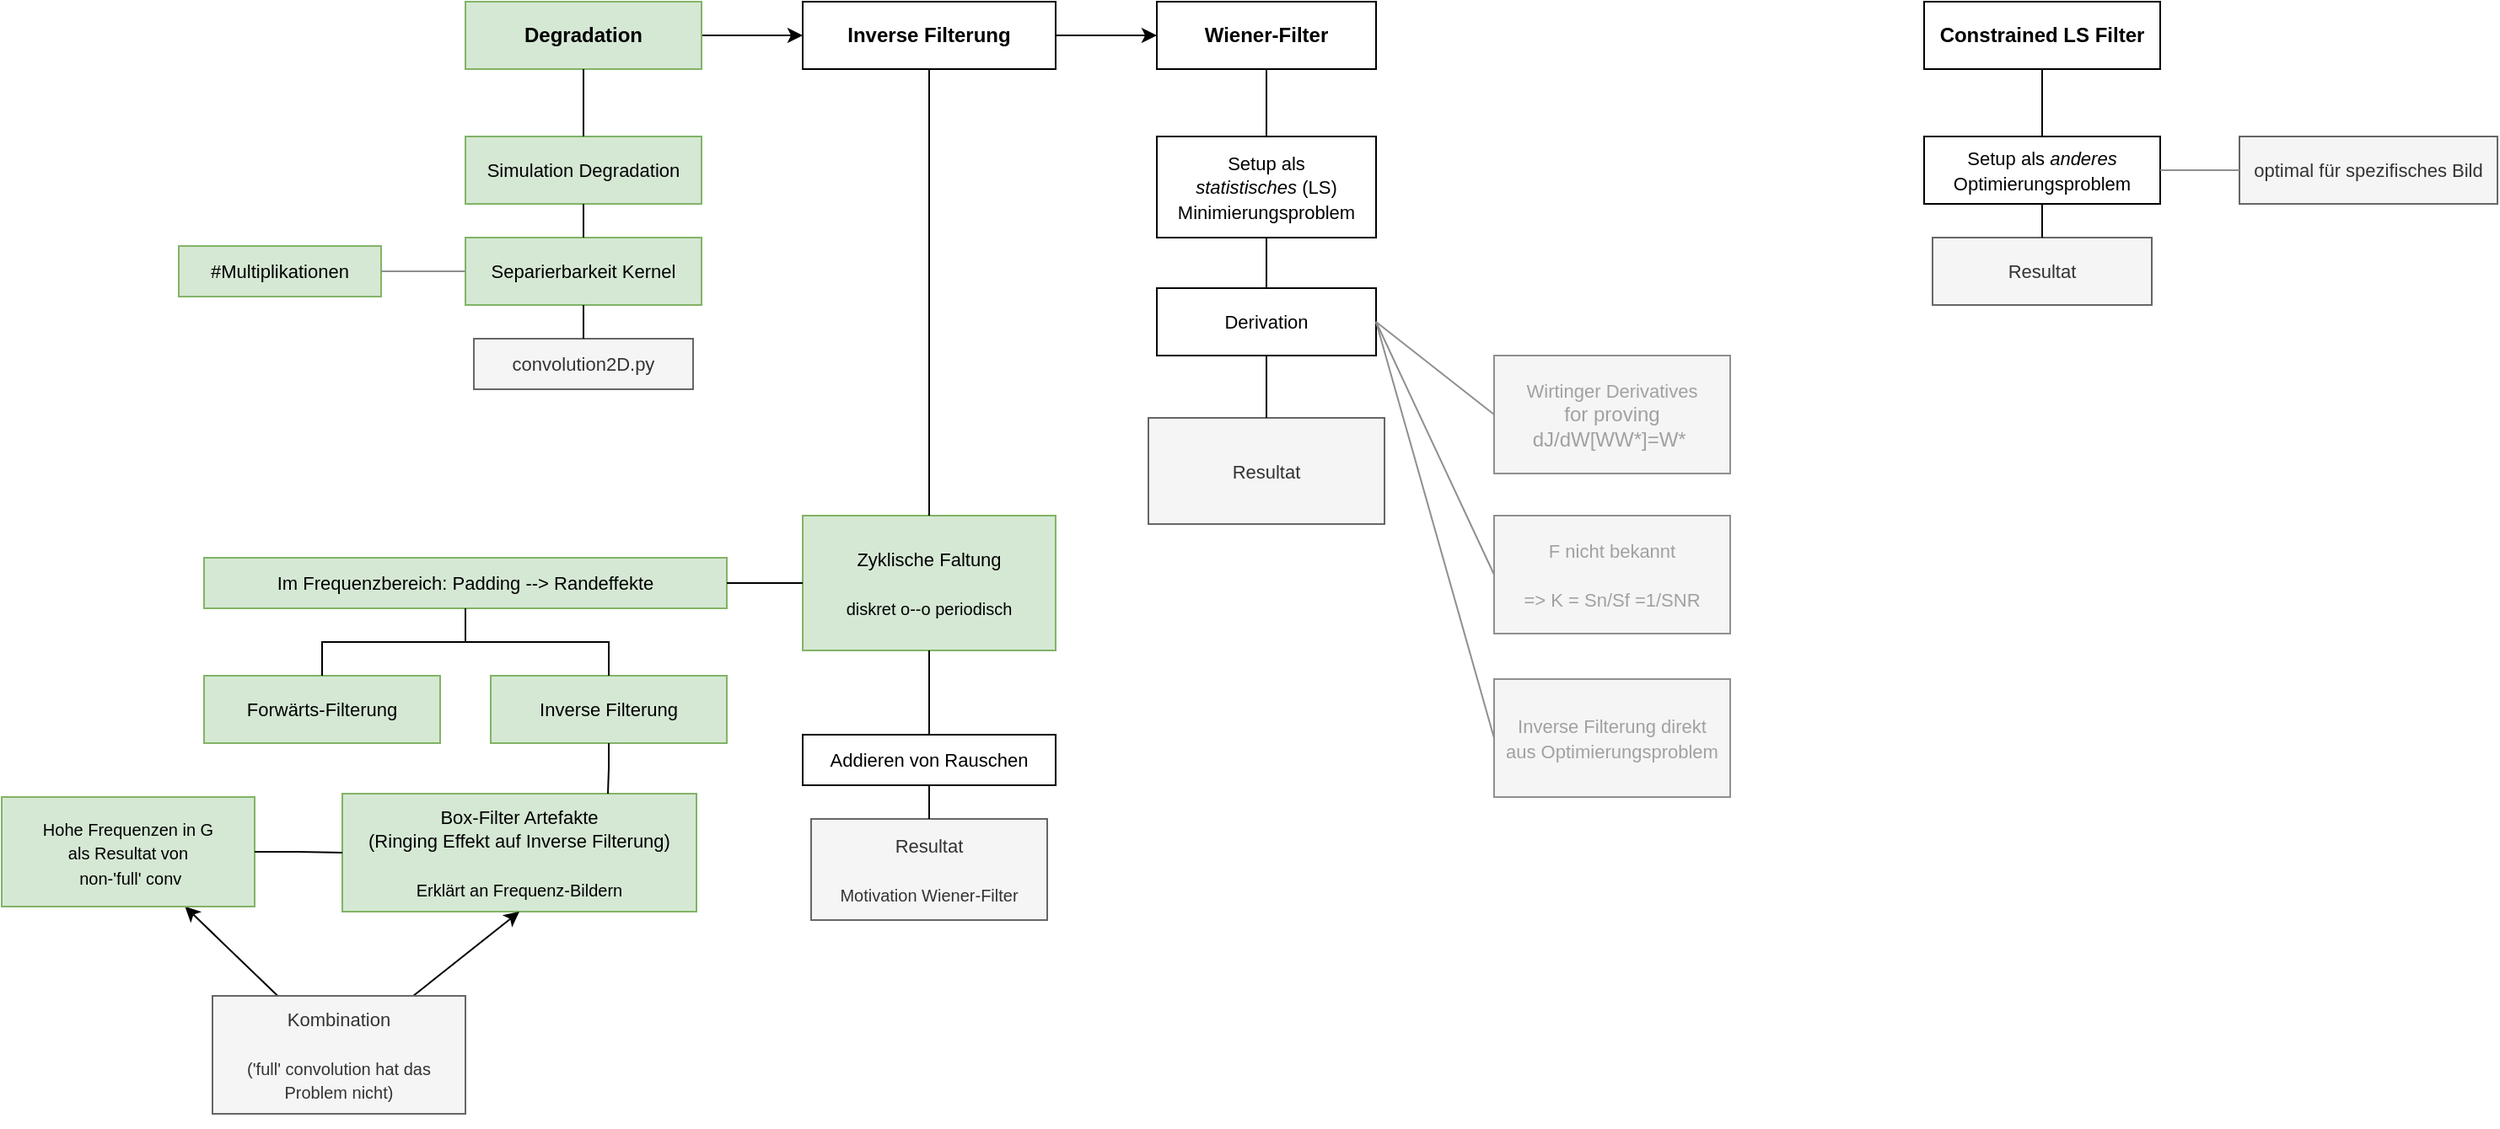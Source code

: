 <mxfile version="21.7.2" type="device">
  <diagram name="Seite-1" id="TPHRvBTz2vNjF6nL9rwo">
    <mxGraphModel dx="1434" dy="798" grid="1" gridSize="10" guides="1" tooltips="1" connect="1" arrows="1" fold="1" page="1" pageScale="1" pageWidth="1654" pageHeight="1169" math="0" shadow="0">
      <root>
        <mxCell id="0" />
        <mxCell id="1" parent="0" />
        <mxCell id="3UMcLyC-Vb2wfdJZZ5CZ-24" style="edgeStyle=orthogonalEdgeStyle;rounded=0;orthogonalLoop=1;jettySize=auto;html=1;entryX=0;entryY=0.5;entryDx=0;entryDy=0;" parent="1" source="3UMcLyC-Vb2wfdJZZ5CZ-1" target="3UMcLyC-Vb2wfdJZZ5CZ-22" edge="1">
          <mxGeometry relative="1" as="geometry" />
        </mxCell>
        <mxCell id="3UMcLyC-Vb2wfdJZZ5CZ-1" value="&lt;b&gt;Inverse Filterung&lt;/b&gt;" style="rounded=0;whiteSpace=wrap;html=1;" parent="1" vertex="1">
          <mxGeometry x="555" y="250" width="150" height="40" as="geometry" />
        </mxCell>
        <mxCell id="3UMcLyC-Vb2wfdJZZ5CZ-2" value="&lt;font style=&quot;font-size: 11px;&quot;&gt;Separierbarkeit Kernel&lt;/font&gt;" style="rounded=0;whiteSpace=wrap;html=1;fillColor=#d5e8d4;strokeColor=#82b366;" parent="1" vertex="1">
          <mxGeometry x="355" y="390" width="140" height="40" as="geometry" />
        </mxCell>
        <mxCell id="3UMcLyC-Vb2wfdJZZ5CZ-14" style="edgeStyle=orthogonalEdgeStyle;rounded=0;orthogonalLoop=1;jettySize=auto;html=1;exitX=1;exitY=0.5;exitDx=0;exitDy=0;" parent="1" source="3UMcLyC-Vb2wfdJZZ5CZ-7" target="3UMcLyC-Vb2wfdJZZ5CZ-1" edge="1">
          <mxGeometry relative="1" as="geometry" />
        </mxCell>
        <mxCell id="3UMcLyC-Vb2wfdJZZ5CZ-7" value="Degradation" style="rounded=0;whiteSpace=wrap;html=1;fontStyle=1;fillColor=#d5e8d4;strokeColor=#82b366;" parent="1" vertex="1">
          <mxGeometry x="355" y="250" width="140" height="40" as="geometry" />
        </mxCell>
        <mxCell id="3UMcLyC-Vb2wfdJZZ5CZ-8" value="&lt;font style=&quot;&quot;&gt;&lt;font style=&quot;font-size: 11px;&quot;&gt;Zyklische Faltung&lt;/font&gt;&lt;br&gt;&lt;br&gt;&lt;span style=&quot;font-size: 10px;&quot;&gt;diskret o--o periodisch&lt;/span&gt;&lt;br&gt;&lt;/font&gt;" style="rounded=0;whiteSpace=wrap;html=1;fillColor=#d5e8d4;strokeColor=#82b366;" parent="1" vertex="1">
          <mxGeometry x="555" y="555" width="150" height="80" as="geometry" />
        </mxCell>
        <mxCell id="3UMcLyC-Vb2wfdJZZ5CZ-11" value="&lt;font style=&quot;font-size: 11px;&quot;&gt;Simulation Degradation&lt;br&gt;&lt;/font&gt;" style="rounded=0;whiteSpace=wrap;html=1;fillColor=#d5e8d4;strokeColor=#82b366;" parent="1" vertex="1">
          <mxGeometry x="355" y="330" width="140" height="40" as="geometry" />
        </mxCell>
        <mxCell id="3UMcLyC-Vb2wfdJZZ5CZ-16" value="" style="endArrow=none;html=1;rounded=0;exitX=0.5;exitY=0;exitDx=0;exitDy=0;entryX=0.5;entryY=1;entryDx=0;entryDy=0;" parent="1" source="3UMcLyC-Vb2wfdJZZ5CZ-11" target="3UMcLyC-Vb2wfdJZZ5CZ-7" edge="1">
          <mxGeometry width="50" height="50" relative="1" as="geometry">
            <mxPoint x="635" y="340" as="sourcePoint" />
            <mxPoint x="635" y="315" as="targetPoint" />
          </mxGeometry>
        </mxCell>
        <mxCell id="3UMcLyC-Vb2wfdJZZ5CZ-18" value="" style="endArrow=none;html=1;rounded=0;exitX=0.5;exitY=0;exitDx=0;exitDy=0;entryX=0.5;entryY=1;entryDx=0;entryDy=0;" parent="1" source="3UMcLyC-Vb2wfdJZZ5CZ-2" target="3UMcLyC-Vb2wfdJZZ5CZ-11" edge="1">
          <mxGeometry width="50" height="50" relative="1" as="geometry">
            <mxPoint x="445" y="330" as="sourcePoint" />
            <mxPoint x="445" y="300" as="targetPoint" />
          </mxGeometry>
        </mxCell>
        <mxCell id="3UMcLyC-Vb2wfdJZZ5CZ-20" value="&lt;font style=&quot;font-size: 11px;&quot;&gt;Addieren von Rauschen&lt;br&gt;&lt;/font&gt;" style="rounded=0;whiteSpace=wrap;html=1;" parent="1" vertex="1">
          <mxGeometry x="555" y="685" width="150" height="30" as="geometry" />
        </mxCell>
        <mxCell id="3UMcLyC-Vb2wfdJZZ5CZ-22" value="&lt;b&gt;Wiener-Filter&lt;/b&gt;" style="rounded=0;whiteSpace=wrap;html=1;" parent="1" vertex="1">
          <mxGeometry x="765" y="250" width="130" height="40" as="geometry" />
        </mxCell>
        <mxCell id="3UMcLyC-Vb2wfdJZZ5CZ-23" value="&lt;font style=&quot;font-size: 11px;&quot;&gt;Setup als &lt;i&gt;statistisches&amp;nbsp;&lt;/i&gt;(LS) Minimierungsproblem&lt;br&gt;&lt;/font&gt;" style="rounded=0;whiteSpace=wrap;html=1;" parent="1" vertex="1">
          <mxGeometry x="765" y="330" width="130" height="60" as="geometry" />
        </mxCell>
        <mxCell id="3UMcLyC-Vb2wfdJZZ5CZ-28" value="" style="endArrow=none;html=1;rounded=0;exitX=0.5;exitY=0;exitDx=0;exitDy=0;entryX=0.5;entryY=1;entryDx=0;entryDy=0;" parent="1" source="3UMcLyC-Vb2wfdJZZ5CZ-8" target="3UMcLyC-Vb2wfdJZZ5CZ-1" edge="1">
          <mxGeometry width="50" height="50" relative="1" as="geometry">
            <mxPoint x="650" y="450" as="sourcePoint" />
            <mxPoint x="630" y="370" as="targetPoint" />
          </mxGeometry>
        </mxCell>
        <mxCell id="3UMcLyC-Vb2wfdJZZ5CZ-29" value="&lt;font style=&quot;font-size: 11px;&quot;&gt;Derivation&lt;br&gt;&lt;/font&gt;" style="rounded=0;whiteSpace=wrap;html=1;" parent="1" vertex="1">
          <mxGeometry x="765" y="420" width="130" height="40" as="geometry" />
        </mxCell>
        <mxCell id="3UMcLyC-Vb2wfdJZZ5CZ-30" value="&lt;font style=&quot;&quot;&gt;&lt;span style=&quot;font-size: 11px;&quot;&gt;Wirtinger Derivatives&lt;/span&gt;&lt;br&gt;for proving dJ/dW[WW*]=W*&amp;nbsp;&lt;br&gt;&lt;/font&gt;" style="rounded=0;whiteSpace=wrap;html=1;fillColor=#f5f5f5;strokeColor=#8F8F8F;fontColor=#A1A1A1;" parent="1" vertex="1">
          <mxGeometry x="965" y="460" width="140" height="70" as="geometry" />
        </mxCell>
        <mxCell id="3UMcLyC-Vb2wfdJZZ5CZ-31" value="" style="endArrow=none;html=1;rounded=0;exitX=0.5;exitY=0;exitDx=0;exitDy=0;entryX=0.5;entryY=1;entryDx=0;entryDy=0;" parent="1" source="3UMcLyC-Vb2wfdJZZ5CZ-23" target="3UMcLyC-Vb2wfdJZZ5CZ-22" edge="1">
          <mxGeometry width="50" height="50" relative="1" as="geometry">
            <mxPoint x="640" y="340" as="sourcePoint" />
            <mxPoint x="640" y="300" as="targetPoint" />
          </mxGeometry>
        </mxCell>
        <mxCell id="3UMcLyC-Vb2wfdJZZ5CZ-32" value="" style="endArrow=none;html=1;rounded=0;exitX=0.5;exitY=0;exitDx=0;exitDy=0;entryX=0.5;entryY=1;entryDx=0;entryDy=0;" parent="1" source="3UMcLyC-Vb2wfdJZZ5CZ-29" target="3UMcLyC-Vb2wfdJZZ5CZ-23" edge="1">
          <mxGeometry width="50" height="50" relative="1" as="geometry">
            <mxPoint x="840" y="340" as="sourcePoint" />
            <mxPoint x="840" y="300" as="targetPoint" />
          </mxGeometry>
        </mxCell>
        <mxCell id="3UMcLyC-Vb2wfdJZZ5CZ-34" value="" style="endArrow=none;html=1;rounded=0;exitX=1;exitY=0.5;exitDx=0;exitDy=0;entryX=0;entryY=0.5;entryDx=0;entryDy=0;strokeColor=#8F8F8F;" parent="1" source="3UMcLyC-Vb2wfdJZZ5CZ-29" target="3UMcLyC-Vb2wfdJZZ5CZ-30" edge="1">
          <mxGeometry width="50" height="50" relative="1" as="geometry">
            <mxPoint x="840" y="340" as="sourcePoint" />
            <mxPoint x="840" y="300" as="targetPoint" />
          </mxGeometry>
        </mxCell>
        <mxCell id="3UMcLyC-Vb2wfdJZZ5CZ-37" value="" style="endArrow=none;html=1;rounded=0;exitX=1;exitY=0.5;exitDx=0;exitDy=0;entryX=0;entryY=0.5;entryDx=0;entryDy=0;strokeColor=#8F8F8F;" parent="1" source="3UMcLyC-Vb2wfdJZZ5CZ-29" target="3UMcLyC-Vb2wfdJZZ5CZ-38" edge="1">
          <mxGeometry width="50" height="50" relative="1" as="geometry">
            <mxPoint x="905" y="420" as="sourcePoint" />
            <mxPoint x="1045" y="545" as="targetPoint" />
          </mxGeometry>
        </mxCell>
        <mxCell id="3UMcLyC-Vb2wfdJZZ5CZ-38" value="&lt;font style=&quot;font-size: 11px;&quot;&gt;F nicht bekannt&lt;br&gt;&lt;br&gt;=&amp;gt; K = Sn/Sf =1/SNR&lt;br&gt;&lt;/font&gt;" style="rounded=0;whiteSpace=wrap;html=1;fillColor=#f5f5f5;strokeColor=#8F8F8F;fontColor=#A1A1A1;" parent="1" vertex="1">
          <mxGeometry x="965" y="555" width="140" height="70" as="geometry" />
        </mxCell>
        <mxCell id="3UMcLyC-Vb2wfdJZZ5CZ-39" value="&lt;font style=&quot;font-size: 11px;&quot;&gt;Inverse Filterung direkt &lt;br&gt;aus Optimierungsproblem&lt;br&gt;&lt;/font&gt;" style="rounded=0;whiteSpace=wrap;html=1;fillColor=#f5f5f5;strokeColor=#8F8F8F;fontColor=#A1A1A1;" parent="1" vertex="1">
          <mxGeometry x="965" y="652" width="140" height="70" as="geometry" />
        </mxCell>
        <mxCell id="3UMcLyC-Vb2wfdJZZ5CZ-40" value="" style="endArrow=none;html=1;rounded=0;exitX=1;exitY=0.5;exitDx=0;exitDy=0;strokeColor=#8F8F8F;entryX=0;entryY=0.5;entryDx=0;entryDy=0;" parent="1" source="3UMcLyC-Vb2wfdJZZ5CZ-29" target="3UMcLyC-Vb2wfdJZZ5CZ-39" edge="1">
          <mxGeometry width="50" height="50" relative="1" as="geometry">
            <mxPoint x="905" y="420" as="sourcePoint" />
            <mxPoint x="1045" y="629" as="targetPoint" />
          </mxGeometry>
        </mxCell>
        <mxCell id="3UMcLyC-Vb2wfdJZZ5CZ-41" value="&lt;font style=&quot;&quot;&gt;&lt;span style=&quot;font-size: 11px;&quot;&gt;Forwärts-Filterung&lt;/span&gt;&lt;br&gt;&lt;/font&gt;" style="rounded=0;whiteSpace=wrap;html=1;fillColor=#d5e8d4;strokeColor=#82b366;" parent="1" vertex="1">
          <mxGeometry x="200" y="650" width="140" height="40" as="geometry" />
        </mxCell>
        <mxCell id="3UMcLyC-Vb2wfdJZZ5CZ-44" value="&lt;span style=&quot;font-size: 11px;&quot;&gt;Resultat&lt;/span&gt;&lt;br&gt;&lt;br&gt;&lt;font style=&quot;font-size: 10px;&quot;&gt;Motivation Wiener-Filter&lt;/font&gt;" style="rounded=0;whiteSpace=wrap;html=1;fillColor=#f5f5f5;strokeColor=#666666;fontColor=#333333;" parent="1" vertex="1">
          <mxGeometry x="560" y="735" width="140" height="60" as="geometry" />
        </mxCell>
        <mxCell id="3UMcLyC-Vb2wfdJZZ5CZ-45" value="" style="endArrow=none;html=1;rounded=0;exitX=0.5;exitY=1;exitDx=0;exitDy=0;entryX=0.5;entryY=0;entryDx=0;entryDy=0;" parent="1" source="3UMcLyC-Vb2wfdJZZ5CZ-20" target="3UMcLyC-Vb2wfdJZZ5CZ-44" edge="1">
          <mxGeometry width="50" height="50" relative="1" as="geometry">
            <mxPoint x="640" y="695" as="sourcePoint" />
            <mxPoint x="640" y="672" as="targetPoint" />
          </mxGeometry>
        </mxCell>
        <mxCell id="3UMcLyC-Vb2wfdJZZ5CZ-46" value="&lt;font style=&quot;&quot;&gt;&lt;span style=&quot;font-size: 11px;&quot;&gt;Resultat&lt;/span&gt;&lt;br&gt;&lt;/font&gt;" style="rounded=0;whiteSpace=wrap;html=1;fillColor=#f5f5f5;strokeColor=#666666;fontColor=#333333;" parent="1" vertex="1">
          <mxGeometry x="760" y="497" width="140" height="63" as="geometry" />
        </mxCell>
        <mxCell id="3UMcLyC-Vb2wfdJZZ5CZ-47" value="" style="endArrow=none;html=1;rounded=0;exitX=0.5;exitY=0;exitDx=0;exitDy=0;entryX=0.5;entryY=1;entryDx=0;entryDy=0;" parent="1" source="3UMcLyC-Vb2wfdJZZ5CZ-46" target="3UMcLyC-Vb2wfdJZZ5CZ-29" edge="1">
          <mxGeometry width="50" height="50" relative="1" as="geometry">
            <mxPoint x="840" y="400" as="sourcePoint" />
            <mxPoint x="840" y="380" as="targetPoint" />
          </mxGeometry>
        </mxCell>
        <mxCell id="3UMcLyC-Vb2wfdJZZ5CZ-48" value="&lt;b&gt;Constrained LS Filter&lt;br&gt;&lt;/b&gt;" style="rounded=0;whiteSpace=wrap;html=1;" parent="1" vertex="1">
          <mxGeometry x="1220" y="250" width="140" height="40" as="geometry" />
        </mxCell>
        <mxCell id="3UMcLyC-Vb2wfdJZZ5CZ-50" value="&lt;font style=&quot;font-size: 11px;&quot;&gt;Setup als &lt;i&gt;anderes &lt;/i&gt;Optimierungsproblem&lt;br&gt;&lt;/font&gt;" style="rounded=0;whiteSpace=wrap;html=1;" parent="1" vertex="1">
          <mxGeometry x="1220" y="330" width="140" height="40" as="geometry" />
        </mxCell>
        <mxCell id="3UMcLyC-Vb2wfdJZZ5CZ-51" value="" style="endArrow=none;html=1;rounded=0;exitX=0.5;exitY=0;exitDx=0;exitDy=0;entryX=0.5;entryY=1;entryDx=0;entryDy=0;" parent="1" source="3UMcLyC-Vb2wfdJZZ5CZ-50" target="3UMcLyC-Vb2wfdJZZ5CZ-48" edge="1">
          <mxGeometry width="50" height="50" relative="1" as="geometry">
            <mxPoint x="1095" y="340" as="sourcePoint" />
            <mxPoint x="1095" y="300" as="targetPoint" />
          </mxGeometry>
        </mxCell>
        <mxCell id="3UMcLyC-Vb2wfdJZZ5CZ-52" value="&lt;font style=&quot;&quot;&gt;&lt;span style=&quot;font-size: 11px;&quot;&gt;optimal für spezifisches Bild&lt;/span&gt;&lt;br&gt;&lt;/font&gt;" style="rounded=0;whiteSpace=wrap;html=1;fillColor=#f5f5f5;strokeColor=#666666;fontColor=#333333;" parent="1" vertex="1">
          <mxGeometry x="1407" y="330" width="153" height="40" as="geometry" />
        </mxCell>
        <mxCell id="3UMcLyC-Vb2wfdJZZ5CZ-53" value="" style="endArrow=none;html=1;rounded=0;exitX=1;exitY=0.5;exitDx=0;exitDy=0;entryX=0;entryY=0.5;entryDx=0;entryDy=0;strokeColor=#8F8F8F;" parent="1" source="3UMcLyC-Vb2wfdJZZ5CZ-50" target="3UMcLyC-Vb2wfdJZZ5CZ-52" edge="1">
          <mxGeometry width="50" height="50" relative="1" as="geometry">
            <mxPoint x="1160" y="420" as="sourcePoint" />
            <mxPoint x="1230" y="435" as="targetPoint" />
          </mxGeometry>
        </mxCell>
        <mxCell id="3UMcLyC-Vb2wfdJZZ5CZ-55" value="&lt;font style=&quot;&quot;&gt;&lt;span style=&quot;font-size: 11px;&quot;&gt;Resultat&lt;/span&gt;&lt;br&gt;&lt;/font&gt;" style="rounded=0;whiteSpace=wrap;html=1;fillColor=#f5f5f5;strokeColor=#666666;fontColor=#333333;" parent="1" vertex="1">
          <mxGeometry x="1225" y="390" width="130" height="40" as="geometry" />
        </mxCell>
        <mxCell id="3UMcLyC-Vb2wfdJZZ5CZ-56" value="" style="endArrow=none;html=1;rounded=0;exitX=0.5;exitY=0;exitDx=0;exitDy=0;entryX=0.5;entryY=1;entryDx=0;entryDy=0;" parent="1" source="3UMcLyC-Vb2wfdJZZ5CZ-55" target="3UMcLyC-Vb2wfdJZZ5CZ-50" edge="1">
          <mxGeometry width="50" height="50" relative="1" as="geometry">
            <mxPoint x="1300" y="340" as="sourcePoint" />
            <mxPoint x="1300" y="300" as="targetPoint" />
          </mxGeometry>
        </mxCell>
        <mxCell id="3UMcLyC-Vb2wfdJZZ5CZ-59" value="&lt;font style=&quot;&quot;&gt;&lt;span style=&quot;font-size: 11px;&quot;&gt;convolution2D.py&lt;/span&gt;&lt;br&gt;&lt;/font&gt;" style="rounded=0;whiteSpace=wrap;html=1;fillColor=#f5f5f5;strokeColor=#666666;fontColor=#333333;" parent="1" vertex="1">
          <mxGeometry x="360" y="450" width="130" height="30" as="geometry" />
        </mxCell>
        <mxCell id="3UMcLyC-Vb2wfdJZZ5CZ-60" value="" style="endArrow=none;html=1;rounded=0;exitX=0.5;exitY=1;exitDx=0;exitDy=0;entryX=0.5;entryY=0;entryDx=0;entryDy=0;" parent="1" source="3UMcLyC-Vb2wfdJZZ5CZ-2" target="3UMcLyC-Vb2wfdJZZ5CZ-59" edge="1">
          <mxGeometry width="50" height="50" relative="1" as="geometry">
            <mxPoint x="435" y="400" as="sourcePoint" />
            <mxPoint x="435" y="380" as="targetPoint" />
          </mxGeometry>
        </mxCell>
        <mxCell id="pZOJig9XmUWYfm2fHPo_-1" value="&lt;font style=&quot;font-size: 11px;&quot;&gt;#Multiplikationen&lt;br&gt;&lt;/font&gt;" style="rounded=0;whiteSpace=wrap;html=1;fillColor=#d5e8d4;strokeColor=#82b366;" parent="1" vertex="1">
          <mxGeometry x="185" y="395" width="120" height="30" as="geometry" />
        </mxCell>
        <mxCell id="pZOJig9XmUWYfm2fHPo_-2" value="" style="endArrow=none;html=1;rounded=0;exitX=1;exitY=0.5;exitDx=0;exitDy=0;entryX=0;entryY=0.5;entryDx=0;entryDy=0;strokeColor=#8F8F8F;" parent="1" source="pZOJig9XmUWYfm2fHPo_-1" target="3UMcLyC-Vb2wfdJZZ5CZ-2" edge="1">
          <mxGeometry width="50" height="50" relative="1" as="geometry">
            <mxPoint x="905" y="450" as="sourcePoint" />
            <mxPoint x="975" y="505" as="targetPoint" />
          </mxGeometry>
        </mxCell>
        <mxCell id="21tONBoBPomqr1ZzL89t-1" value="&lt;font style=&quot;&quot;&gt;&lt;span style=&quot;font-size: 11px;&quot;&gt;Box-Filter Artefakte &lt;br&gt;(Ringing Effekt auf Inverse Filterung)&lt;/span&gt;&lt;br&gt;&lt;br&gt;&lt;font style=&quot;font-size: 10px;&quot;&gt;Erklärt an Frequenz-Bildern&lt;/font&gt;&lt;br&gt;&lt;/font&gt;" style="rounded=0;whiteSpace=wrap;html=1;fillColor=#d5e8d4;strokeColor=#82b366;" vertex="1" parent="1">
          <mxGeometry x="282" y="720" width="210" height="70" as="geometry" />
        </mxCell>
        <mxCell id="21tONBoBPomqr1ZzL89t-2" value="&lt;font style=&quot;&quot;&gt;&lt;span style=&quot;font-size: 11px;&quot;&gt;Im Frequenzbereich: Padding --&amp;gt; Randeffekte&lt;/span&gt;&lt;br&gt;&lt;/font&gt;" style="rounded=0;whiteSpace=wrap;html=1;fillColor=#d5e8d4;strokeColor=#82b366;" vertex="1" parent="1">
          <mxGeometry x="200" y="580" width="310" height="30" as="geometry" />
        </mxCell>
        <mxCell id="21tONBoBPomqr1ZzL89t-4" value="" style="endArrow=none;html=1;rounded=0;exitX=1;exitY=0.5;exitDx=0;exitDy=0;entryX=0;entryY=0.5;entryDx=0;entryDy=0;" edge="1" parent="1" source="21tONBoBPomqr1ZzL89t-2" target="3UMcLyC-Vb2wfdJZZ5CZ-8">
          <mxGeometry width="50" height="50" relative="1" as="geometry">
            <mxPoint x="545" y="709" as="sourcePoint" />
            <mxPoint x="580" y="709" as="targetPoint" />
          </mxGeometry>
        </mxCell>
        <mxCell id="21tONBoBPomqr1ZzL89t-25" style="rounded=0;orthogonalLoop=1;jettySize=auto;html=1;entryX=0.5;entryY=1;entryDx=0;entryDy=0;" edge="1" parent="1" source="21tONBoBPomqr1ZzL89t-7" target="21tONBoBPomqr1ZzL89t-1">
          <mxGeometry relative="1" as="geometry" />
        </mxCell>
        <mxCell id="21tONBoBPomqr1ZzL89t-26" style="rounded=0;orthogonalLoop=1;jettySize=auto;html=1;" edge="1" parent="1" source="21tONBoBPomqr1ZzL89t-7" target="21tONBoBPomqr1ZzL89t-23">
          <mxGeometry relative="1" as="geometry" />
        </mxCell>
        <mxCell id="21tONBoBPomqr1ZzL89t-7" value="&lt;font style=&quot;font-size: 10px;&quot;&gt;&lt;span style=&quot;font-size: 11px;&quot;&gt;&lt;br&gt;Kombination&lt;br&gt;&lt;/span&gt;&lt;br&gt;(&lt;/font&gt;&lt;font size=&quot;1&quot; style=&quot;&quot;&gt;&#39;full&#39; convolution hat das Problem nicht&lt;/font&gt;&lt;font style=&quot;font-size: 10px;&quot;&gt;)&lt;br&gt;&lt;br&gt;&lt;/font&gt;" style="rounded=0;whiteSpace=wrap;html=1;fillColor=#f5f5f5;fontColor=#333333;strokeColor=#666666;" vertex="1" parent="1">
          <mxGeometry x="205" y="840" width="150" height="70" as="geometry" />
        </mxCell>
        <mxCell id="21tONBoBPomqr1ZzL89t-14" value="" style="endArrow=none;html=1;rounded=0;exitX=0.5;exitY=1;exitDx=0;exitDy=0;entryX=0.5;entryY=0;entryDx=0;entryDy=0;edgeStyle=orthogonalEdgeStyle;" edge="1" parent="1" source="21tONBoBPomqr1ZzL89t-2" target="3UMcLyC-Vb2wfdJZZ5CZ-41">
          <mxGeometry width="50" height="50" relative="1" as="geometry">
            <mxPoint x="435" y="605" as="sourcePoint" />
            <mxPoint x="495" y="640" as="targetPoint" />
          </mxGeometry>
        </mxCell>
        <mxCell id="21tONBoBPomqr1ZzL89t-15" value="&lt;font style=&quot;&quot;&gt;&lt;span style=&quot;font-size: 11px;&quot;&gt;Inverse Filterung&lt;/span&gt;&lt;br&gt;&lt;/font&gt;" style="rounded=0;whiteSpace=wrap;html=1;fillColor=#d5e8d4;strokeColor=#82b366;" vertex="1" parent="1">
          <mxGeometry x="370" y="650" width="140" height="40" as="geometry" />
        </mxCell>
        <mxCell id="21tONBoBPomqr1ZzL89t-16" value="" style="endArrow=none;html=1;rounded=0;exitX=0.5;exitY=1;exitDx=0;exitDy=0;entryX=0.5;entryY=0;entryDx=0;entryDy=0;edgeStyle=orthogonalEdgeStyle;" edge="1" parent="1" source="21tONBoBPomqr1ZzL89t-2" target="21tONBoBPomqr1ZzL89t-15">
          <mxGeometry width="50" height="50" relative="1" as="geometry">
            <mxPoint x="360" y="620" as="sourcePoint" />
            <mxPoint x="195" y="670" as="targetPoint" />
          </mxGeometry>
        </mxCell>
        <mxCell id="21tONBoBPomqr1ZzL89t-19" value="" style="endArrow=none;html=1;rounded=0;exitX=0.5;exitY=0;exitDx=0;exitDy=0;entryX=0.5;entryY=1;entryDx=0;entryDy=0;" edge="1" parent="1" source="3UMcLyC-Vb2wfdJZZ5CZ-20" target="3UMcLyC-Vb2wfdJZZ5CZ-8">
          <mxGeometry width="50" height="50" relative="1" as="geometry">
            <mxPoint x="425" y="840" as="sourcePoint" />
            <mxPoint x="565" y="605" as="targetPoint" />
          </mxGeometry>
        </mxCell>
        <mxCell id="21tONBoBPomqr1ZzL89t-22" value="" style="endArrow=none;html=1;rounded=0;exitX=0.5;exitY=1;exitDx=0;exitDy=0;entryX=0.75;entryY=0;entryDx=0;entryDy=0;edgeStyle=orthogonalEdgeStyle;" edge="1" parent="1" source="21tONBoBPomqr1ZzL89t-15" target="21tONBoBPomqr1ZzL89t-1">
          <mxGeometry width="50" height="50" relative="1" as="geometry">
            <mxPoint x="390" y="620" as="sourcePoint" />
            <mxPoint x="450" y="660" as="targetPoint" />
          </mxGeometry>
        </mxCell>
        <mxCell id="21tONBoBPomqr1ZzL89t-23" value="&lt;font style=&quot;font-size: 10px;&quot;&gt;&lt;font style=&quot;font-size: 10px;&quot;&gt;Hohe Frequenzen in G&lt;br&gt;als Resultat von&lt;br&gt;&lt;/font&gt;&lt;font style=&quot;font-size: 10px;&quot;&gt;&amp;nbsp;non-&#39;full&#39; conv&lt;/font&gt;&lt;br&gt;&lt;/font&gt;" style="rounded=0;whiteSpace=wrap;html=1;fillColor=#d5e8d4;strokeColor=#82b366;" vertex="1" parent="1">
          <mxGeometry x="80" y="722" width="150" height="65" as="geometry" />
        </mxCell>
        <mxCell id="21tONBoBPomqr1ZzL89t-24" value="" style="endArrow=none;html=1;rounded=0;edgeStyle=orthogonalEdgeStyle;" edge="1" parent="1" source="21tONBoBPomqr1ZzL89t-23" target="21tONBoBPomqr1ZzL89t-1">
          <mxGeometry width="50" height="50" relative="1" as="geometry">
            <mxPoint x="170" y="805" as="sourcePoint" />
            <mxPoint x="165" y="785" as="targetPoint" />
          </mxGeometry>
        </mxCell>
      </root>
    </mxGraphModel>
  </diagram>
</mxfile>
